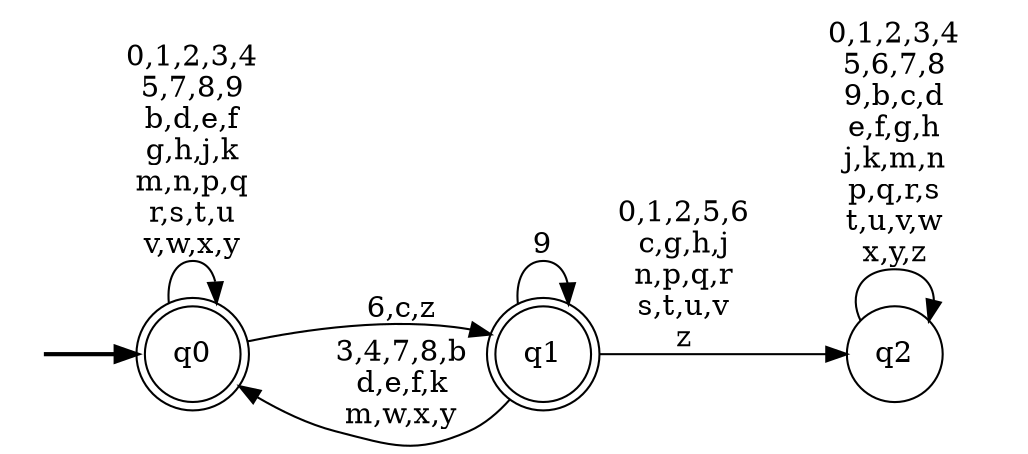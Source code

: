 digraph BlueStar {
__start0 [style = invis, shape = none, label = "", width = 0, height = 0];

rankdir=LR;
size="8,5";

s0 [style="rounded,filled", color="black", fillcolor="white" shape="doublecircle", label="q0"];
s1 [style="rounded,filled", color="black", fillcolor="white" shape="doublecircle", label="q1"];
s2 [style="filled", color="black", fillcolor="white" shape="circle", label="q2"];
subgraph cluster_main { 
	graph [pad=".75", ranksep="0.15", nodesep="0.15"];
	 style=invis; 
	__start0 -> s0 [penwidth=2];
}
s0 -> s0 [label="0,1,2,3,4\n5,7,8,9\nb,d,e,f\ng,h,j,k\nm,n,p,q\nr,s,t,u\nv,w,x,y"];
s0 -> s1 [label="6,c,z"];
s1 -> s0 [label="3,4,7,8,b\nd,e,f,k\nm,w,x,y"];
s1 -> s1 [label="9"];
s1 -> s2 [label="0,1,2,5,6\nc,g,h,j\nn,p,q,r\ns,t,u,v\nz"];
s2 -> s2 [label="0,1,2,3,4\n5,6,7,8\n9,b,c,d\ne,f,g,h\nj,k,m,n\np,q,r,s\nt,u,v,w\nx,y,z"];

}